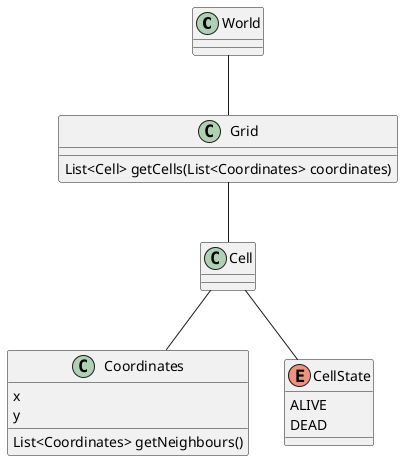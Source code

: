 @startuml

class World
class Grid {
    List<Cell> getCells(List<Coordinates> coordinates)
}
class Cell
class Coordinates {
    x
    y
    List<Coordinates> getNeighbours()
}
enum CellState {
    ALIVE
    DEAD
}

World -- Grid
Grid -- Cell
Cell -- Coordinates
Cell -- CellState

@enduml